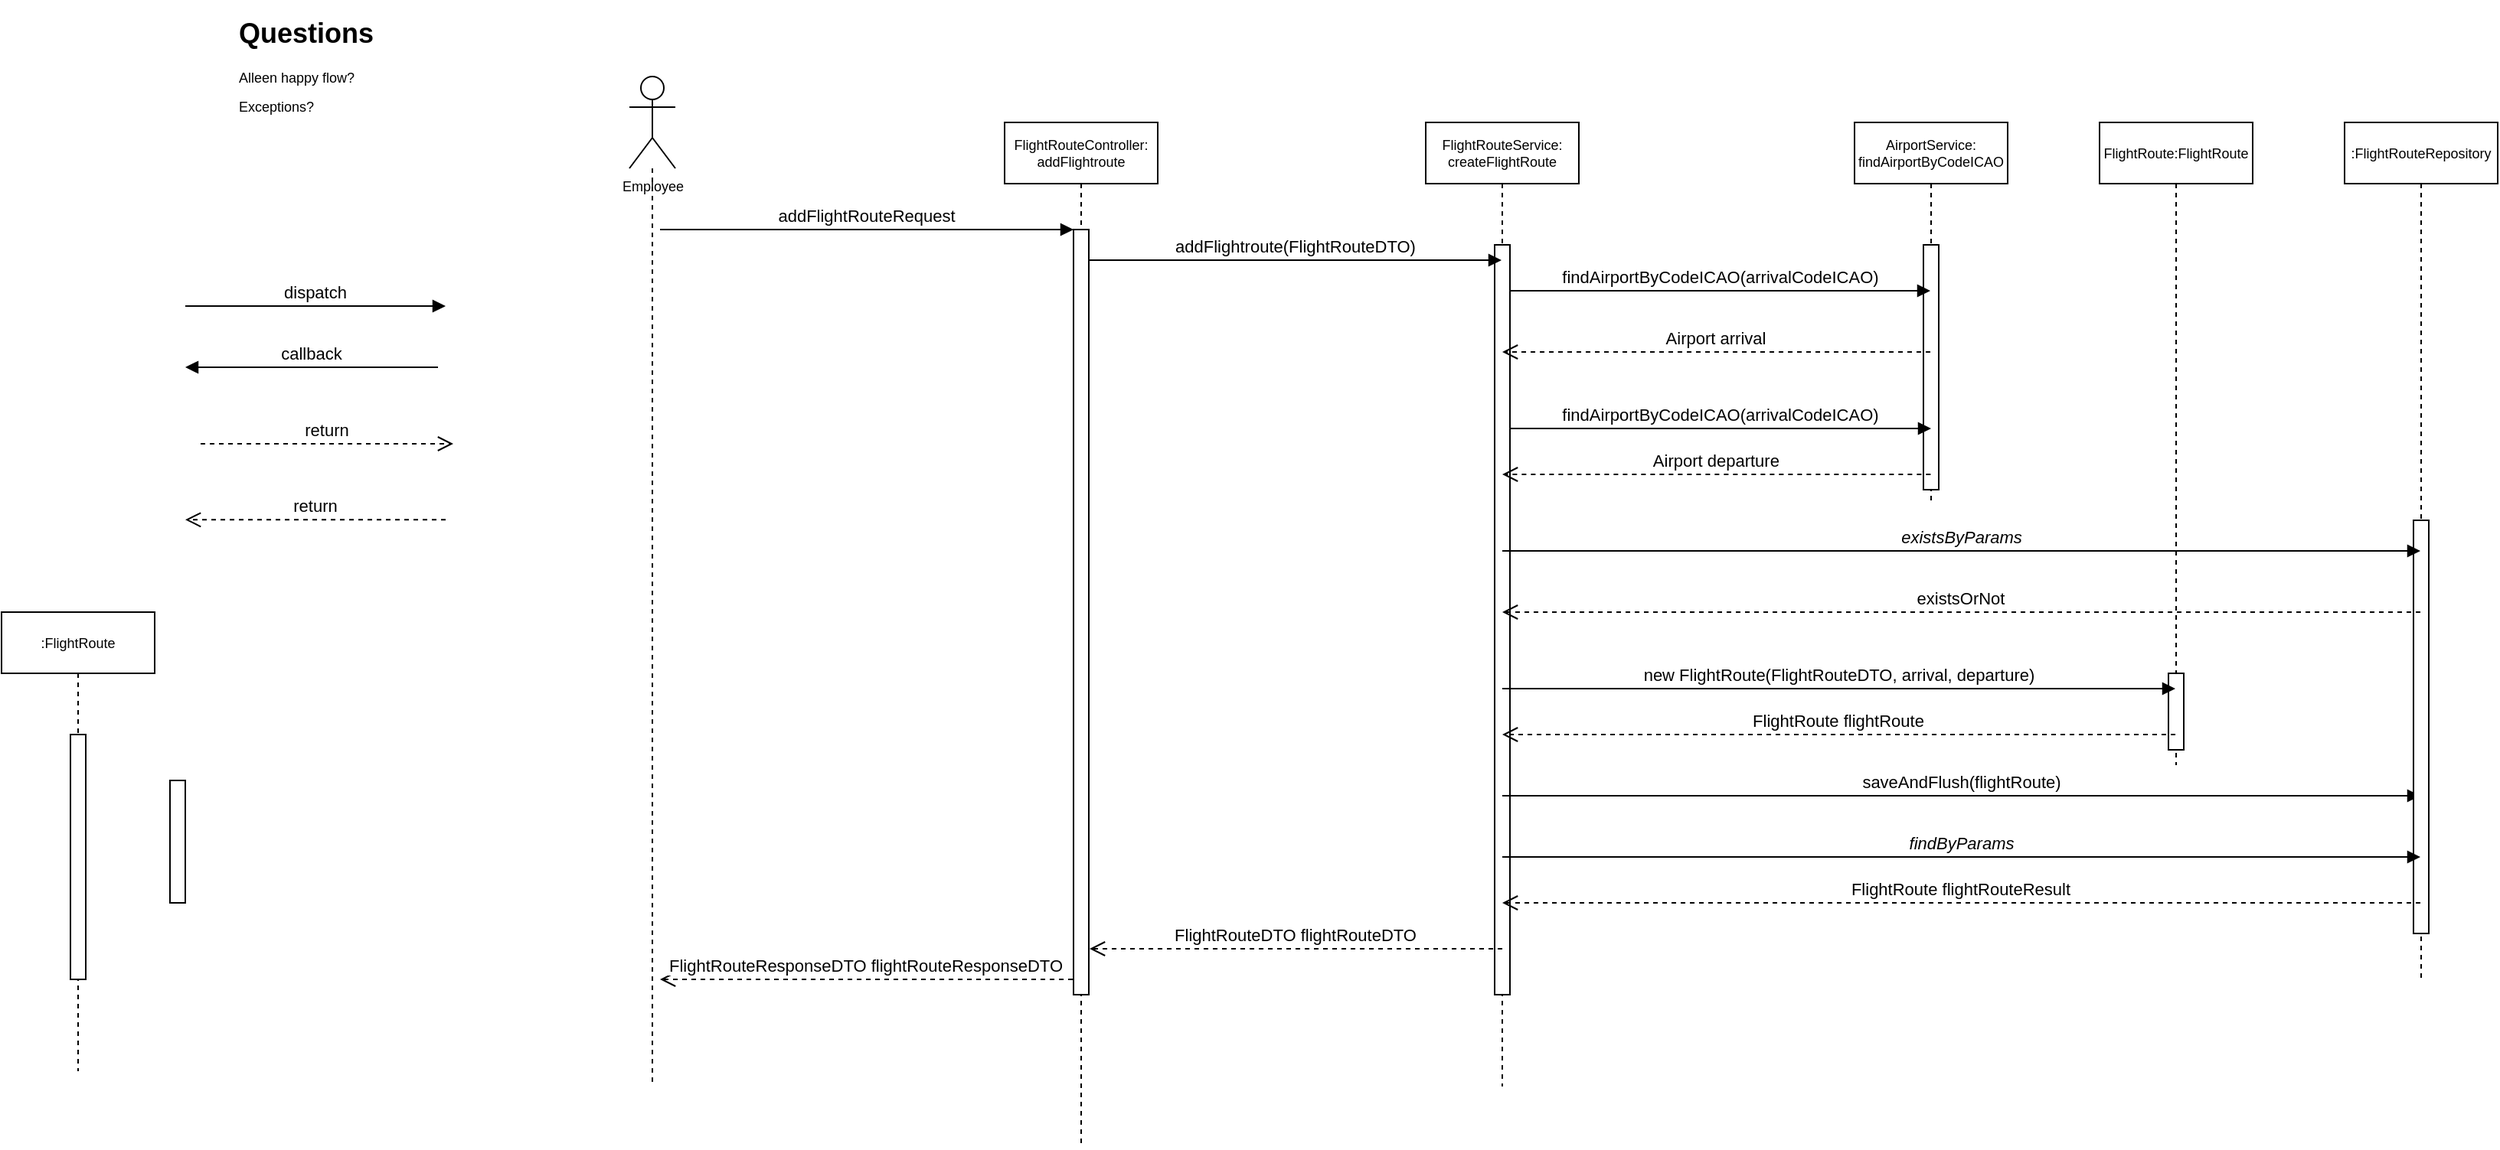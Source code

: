 <mxfile version="14.7.4" type="embed"><diagram id="kgpKYQtTHZ0yAKxKKP6v" name="Page-1"><mxGraphModel dx="1467" dy="1069" grid="1" gridSize="10" guides="1" tooltips="1" connect="1" arrows="1" fold="1" page="1" pageScale="1" pageWidth="2339" pageHeight="3300" math="0" shadow="0"><root><mxCell id="0"/><mxCell id="1" parent="0"/><mxCell id="3nuBFxr9cyL0pnOWT2aG-1" value="FlightRouteController:&#10;addFlightroute" style="shape=umlLifeline;perimeter=lifelinePerimeter;container=1;collapsible=0;recursiveResize=0;rounded=0;shadow=0;strokeWidth=1;fontSize=9;" parent="1" vertex="1"><mxGeometry x="845" y="320" width="100" height="670" as="geometry"/></mxCell><mxCell id="3nuBFxr9cyL0pnOWT2aG-2" value="" style="points=[];perimeter=orthogonalPerimeter;rounded=0;shadow=0;strokeWidth=1;" parent="3nuBFxr9cyL0pnOWT2aG-1" vertex="1"><mxGeometry x="45" y="70" width="10" height="500" as="geometry"/></mxCell><mxCell id="3nuBFxr9cyL0pnOWT2aG-3" value="addFlightRouteRequest" style="verticalAlign=bottom;startArrow=none;endArrow=block;startSize=8;shadow=0;strokeWidth=1;startFill=0;" parent="3nuBFxr9cyL0pnOWT2aG-1" target="3nuBFxr9cyL0pnOWT2aG-2" edge="1"><mxGeometry relative="1" as="geometry"><mxPoint x="-225" y="70" as="sourcePoint"/></mxGeometry></mxCell><mxCell id="3nuBFxr9cyL0pnOWT2aG-5" value="FlightRouteService:&#10;createFlightRoute" style="shape=umlLifeline;perimeter=lifelinePerimeter;container=1;collapsible=0;recursiveResize=0;rounded=0;shadow=0;strokeWidth=1;fontSize=9;" parent="1" vertex="1"><mxGeometry x="1120" y="320" width="100" height="630" as="geometry"/></mxCell><mxCell id="3nuBFxr9cyL0pnOWT2aG-6" value="" style="points=[];perimeter=orthogonalPerimeter;rounded=0;shadow=0;strokeWidth=1;" parent="3nuBFxr9cyL0pnOWT2aG-5" vertex="1"><mxGeometry x="45" y="80" width="10" height="490" as="geometry"/></mxCell><mxCell id="Fd8FxSf_azzKfpY1bieM-28" value="saveAndFlush(flightRoute)" style="verticalAlign=bottom;endArrow=block;shadow=0;strokeWidth=1;fontStyle=0" parent="3nuBFxr9cyL0pnOWT2aG-5" target="Fd8FxSf_azzKfpY1bieM-4" edge="1"><mxGeometry relative="1" as="geometry"><mxPoint x="50.0" y="440.0" as="sourcePoint"/><mxPoint x="600" y="440" as="targetPoint"/><Array as="points"><mxPoint x="185.19" y="440"/></Array></mxGeometry></mxCell><mxCell id="Fd8FxSf_azzKfpY1bieM-1" value="FlightRoute:FlightRoute" style="shape=umlLifeline;perimeter=lifelinePerimeter;container=1;collapsible=0;recursiveResize=0;rounded=0;shadow=0;strokeWidth=1;fontSize=9;" parent="1" vertex="1"><mxGeometry x="1560" y="320" width="100" height="420" as="geometry"/></mxCell><mxCell id="Fd8FxSf_azzKfpY1bieM-2" value="" style="points=[];perimeter=orthogonalPerimeter;rounded=0;shadow=0;strokeWidth=1;" parent="Fd8FxSf_azzKfpY1bieM-1" vertex="1"><mxGeometry x="45" y="360" width="10" height="50" as="geometry"/></mxCell><mxCell id="Fd8FxSf_azzKfpY1bieM-3" value="" style="points=[];perimeter=orthogonalPerimeter;rounded=0;shadow=0;strokeWidth=1;" parent="1" vertex="1"><mxGeometry x="300" y="750" width="10" height="80" as="geometry"/></mxCell><mxCell id="Fd8FxSf_azzKfpY1bieM-4" value=":FlightRouteRepository" style="shape=umlLifeline;perimeter=lifelinePerimeter;container=1;collapsible=0;recursiveResize=0;rounded=0;shadow=0;strokeWidth=1;fontSize=9;" parent="1" vertex="1"><mxGeometry x="1720" y="320" width="100" height="560" as="geometry"/></mxCell><mxCell id="Fd8FxSf_azzKfpY1bieM-5" value="" style="points=[];perimeter=orthogonalPerimeter;rounded=0;shadow=0;strokeWidth=1;" parent="Fd8FxSf_azzKfpY1bieM-4" vertex="1"><mxGeometry x="45" y="260" width="10" height="270" as="geometry"/></mxCell><mxCell id="Fd8FxSf_azzKfpY1bieM-6" value=":FlightRoute" style="shape=umlLifeline;perimeter=lifelinePerimeter;container=1;collapsible=0;recursiveResize=0;rounded=0;shadow=0;strokeWidth=1;fontSize=9;" parent="1" vertex="1"><mxGeometry x="190" y="640" width="100" height="300" as="geometry"/></mxCell><mxCell id="Fd8FxSf_azzKfpY1bieM-7" value="" style="points=[];perimeter=orthogonalPerimeter;rounded=0;shadow=0;strokeWidth=1;" parent="Fd8FxSf_azzKfpY1bieM-6" vertex="1"><mxGeometry x="45" y="80" width="10" height="160" as="geometry"/></mxCell><mxCell id="Fd8FxSf_azzKfpY1bieM-11" value="dispatch" style="verticalAlign=bottom;endArrow=block;entryX=0;entryY=0;shadow=0;strokeWidth=1;" parent="1" edge="1"><mxGeometry relative="1" as="geometry"><mxPoint x="310" y="440" as="sourcePoint"/><mxPoint x="480" y="440.0" as="targetPoint"/><Array as="points"><mxPoint x="450" y="440"/></Array></mxGeometry></mxCell><mxCell id="Fd8FxSf_azzKfpY1bieM-12" value="callback" style="verticalAlign=bottom;endArrow=block;entryX=1;entryY=0;shadow=0;strokeWidth=1;" parent="1" edge="1"><mxGeometry relative="1" as="geometry"><mxPoint x="475" y="480" as="sourcePoint"/><mxPoint x="310" y="480" as="targetPoint"/></mxGeometry></mxCell><mxCell id="Fd8FxSf_azzKfpY1bieM-13" value="return" style="verticalAlign=bottom;endArrow=open;dashed=1;endSize=8;exitX=1;exitY=0.95;shadow=0;strokeWidth=1;" parent="1" edge="1"><mxGeometry relative="1" as="geometry"><mxPoint x="485" y="530" as="targetPoint"/><mxPoint x="320" y="530" as="sourcePoint"/></mxGeometry></mxCell><mxCell id="Fd8FxSf_azzKfpY1bieM-14" value="return" style="verticalAlign=bottom;endArrow=open;dashed=1;endSize=8;exitX=0;exitY=0.95;shadow=0;strokeWidth=1;" parent="1" edge="1"><mxGeometry relative="1" as="geometry"><mxPoint x="310" y="579.66" as="targetPoint"/><mxPoint x="480" y="579.66" as="sourcePoint"/></mxGeometry></mxCell><mxCell id="Fd8FxSf_azzKfpY1bieM-15" value="addFlightroute(FlightRouteDTO)" style="verticalAlign=bottom;endArrow=block;shadow=0;strokeWidth=1;" parent="1" source="3nuBFxr9cyL0pnOWT2aG-2" target="3nuBFxr9cyL0pnOWT2aG-5" edge="1"><mxGeometry relative="1" as="geometry"><mxPoint x="920.0" y="650.0" as="sourcePoint"/><mxPoint x="1160" y="410" as="targetPoint"/><Array as="points"><mxPoint x="1000" y="410"/></Array></mxGeometry></mxCell><mxCell id="Fd8FxSf_azzKfpY1bieM-16" value="AirportService:&#10;findAirportByCodeICAO" style="shape=umlLifeline;perimeter=lifelinePerimeter;container=1;collapsible=0;recursiveResize=0;rounded=0;shadow=0;strokeWidth=1;fontSize=9;" parent="1" vertex="1"><mxGeometry x="1400" y="320" width="100" height="250" as="geometry"/></mxCell><mxCell id="Fd8FxSf_azzKfpY1bieM-17" value="" style="points=[];perimeter=orthogonalPerimeter;rounded=0;shadow=0;strokeWidth=1;" parent="Fd8FxSf_azzKfpY1bieM-16" vertex="1"><mxGeometry x="45" y="80" width="10" height="160" as="geometry"/></mxCell><mxCell id="Fd8FxSf_azzKfpY1bieM-18" value="findAirportByCodeICAO(arrivalCodeICAO)" style="verticalAlign=bottom;endArrow=block;shadow=0;strokeWidth=1;" parent="1" source="3nuBFxr9cyL0pnOWT2aG-6" target="Fd8FxSf_azzKfpY1bieM-16" edge="1"><mxGeometry relative="1" as="geometry"><mxPoint x="1200" y="550" as="sourcePoint"/><mxPoint x="1420" y="430" as="targetPoint"/><Array as="points"><mxPoint x="1290" y="430"/></Array></mxGeometry></mxCell><mxCell id="Fd8FxSf_azzKfpY1bieM-19" value="Airport arrival" style="verticalAlign=bottom;endArrow=open;dashed=1;endSize=8;shadow=0;strokeWidth=1;" parent="1" source="Fd8FxSf_azzKfpY1bieM-16" target="3nuBFxr9cyL0pnOWT2aG-5" edge="1"><mxGeometry relative="1" as="geometry"><mxPoint x="1230.0" y="450.0" as="targetPoint"/><mxPoint x="1400" y="450.0" as="sourcePoint"/><Array as="points"><mxPoint x="1330" y="470"/></Array></mxGeometry></mxCell><mxCell id="Fd8FxSf_azzKfpY1bieM-20" value="findAirportByCodeICAO(arrivalCodeICAO)" style="verticalAlign=bottom;endArrow=block;shadow=0;strokeWidth=1;entryX=0.5;entryY=0.75;entryDx=0;entryDy=0;entryPerimeter=0;" parent="1" source="3nuBFxr9cyL0pnOWT2aG-6" target="Fd8FxSf_azzKfpY1bieM-17" edge="1"><mxGeometry relative="1" as="geometry"><mxPoint x="1185" y="520" as="sourcePoint"/><mxPoint x="1440" y="520" as="targetPoint"/><Array as="points"><mxPoint x="1300" y="520"/></Array></mxGeometry></mxCell><mxCell id="Fd8FxSf_azzKfpY1bieM-21" value="Airport departure" style="verticalAlign=bottom;endArrow=open;dashed=1;endSize=8;shadow=0;strokeWidth=1;" parent="1" edge="1"><mxGeometry relative="1" as="geometry"><mxPoint x="1170.0" y="550" as="targetPoint"/><mxPoint x="1449.69" y="550" as="sourcePoint"/></mxGeometry></mxCell><mxCell id="Fd8FxSf_azzKfpY1bieM-22" value="existsByParams" style="verticalAlign=bottom;endArrow=block;shadow=0;strokeWidth=1;fontStyle=2" parent="1" target="Fd8FxSf_azzKfpY1bieM-4" edge="1"><mxGeometry relative="1" as="geometry"><mxPoint x="1170" y="600" as="sourcePoint"/><mxPoint x="1444.5" y="600" as="targetPoint"/><Array as="points"><mxPoint x="1285" y="600"/></Array></mxGeometry></mxCell><mxCell id="Fd8FxSf_azzKfpY1bieM-24" value="existsOrNot" style="verticalAlign=bottom;endArrow=open;dashed=1;endSize=8;shadow=0;strokeWidth=1;" parent="1" source="Fd8FxSf_azzKfpY1bieM-4" target="3nuBFxr9cyL0pnOWT2aG-5" edge="1"><mxGeometry relative="1" as="geometry"><mxPoint x="1200.0" y="640" as="targetPoint"/><mxPoint x="1479.69" y="640" as="sourcePoint"/><Array as="points"><mxPoint x="1390" y="640"/></Array></mxGeometry></mxCell><mxCell id="Fd8FxSf_azzKfpY1bieM-25" value="&lt;h1&gt;Questions&lt;/h1&gt;&lt;p&gt;Alleen happy flow?&lt;/p&gt;&lt;p&gt;Exceptions?&lt;/p&gt;" style="text;html=1;strokeColor=none;fillColor=none;spacing=5;spacingTop=-20;whiteSpace=wrap;overflow=hidden;rounded=0;sketch=0;fontSize=9;" parent="1" vertex="1"><mxGeometry x="340" y="250" width="190" height="120" as="geometry"/></mxCell><mxCell id="Fd8FxSf_azzKfpY1bieM-26" value="new FlightRoute(FlightRouteDTO, arrival, departure)" style="verticalAlign=bottom;endArrow=block;shadow=0;strokeWidth=1;fontStyle=0" parent="1" source="3nuBFxr9cyL0pnOWT2aG-5" target="Fd8FxSf_azzKfpY1bieM-1" edge="1"><mxGeometry relative="1" as="geometry"><mxPoint x="1190" y="690" as="sourcePoint"/><mxPoint x="1789.5" y="690" as="targetPoint"/><Array as="points"><mxPoint x="1305" y="690"/></Array></mxGeometry></mxCell><mxCell id="Fd8FxSf_azzKfpY1bieM-27" value="FlightRoute flightRoute" style="verticalAlign=bottom;endArrow=open;dashed=1;endSize=8;shadow=0;strokeWidth=1;" parent="1" source="Fd8FxSf_azzKfpY1bieM-1" edge="1"><mxGeometry relative="1" as="geometry"><mxPoint x="1170.0" y="720" as="targetPoint"/><mxPoint x="1449.69" y="720" as="sourcePoint"/></mxGeometry></mxCell><mxCell id="Fd8FxSf_azzKfpY1bieM-29" value="findByParams" style="verticalAlign=bottom;endArrow=block;shadow=0;strokeWidth=1;fontStyle=2" parent="1" edge="1"><mxGeometry relative="1" as="geometry"><mxPoint x="1170" y="800" as="sourcePoint"/><mxPoint x="1769.5" y="800" as="targetPoint"/><Array as="points"><mxPoint x="1285" y="800"/></Array></mxGeometry></mxCell><mxCell id="Fd8FxSf_azzKfpY1bieM-30" value="FlightRoute flightRouteResult" style="verticalAlign=bottom;endArrow=open;dashed=1;endSize=8;shadow=0;strokeWidth=1;" parent="1" source="Fd8FxSf_azzKfpY1bieM-4" edge="1"><mxGeometry relative="1" as="geometry"><mxPoint x="1170.0" y="830.0" as="targetPoint"/><mxPoint x="1609.5" y="830.0" as="sourcePoint"/></mxGeometry></mxCell><mxCell id="Fd8FxSf_azzKfpY1bieM-31" value="FlightRouteDTO flightRouteDTO" style="verticalAlign=bottom;endArrow=open;dashed=1;endSize=8;shadow=0;strokeWidth=1;" parent="1" edge="1"><mxGeometry relative="1" as="geometry"><mxPoint x="900.5" y="860.0" as="targetPoint"/><mxPoint x="1170" y="860" as="sourcePoint"/></mxGeometry></mxCell><mxCell id="Fd8FxSf_azzKfpY1bieM-32" value="FlightRouteResponseDTO flightRouteResponseDTO" style="verticalAlign=bottom;endArrow=open;dashed=1;endSize=8;shadow=0;strokeWidth=1;" parent="1" edge="1"><mxGeometry relative="1" as="geometry"><mxPoint x="620.0" y="880.0" as="targetPoint"/><mxPoint x="889.5" y="880.0" as="sourcePoint"/></mxGeometry></mxCell><mxCell id="Fd8FxSf_azzKfpY1bieM-37" style="edgeStyle=orthogonalEdgeStyle;curved=0;rounded=1;sketch=0;orthogonalLoop=1;jettySize=auto;html=1;fontSize=9;endArrow=none;endFill=0;dashed=1;" parent="1" source="Fd8FxSf_azzKfpY1bieM-36" edge="1"><mxGeometry relative="1" as="geometry"><mxPoint x="615.0" y="950.0" as="targetPoint"/></mxGeometry></mxCell><mxCell id="Fd8FxSf_azzKfpY1bieM-36" value="Employee" style="shape=umlActor;verticalLabelPosition=bottom;verticalAlign=top;html=1;outlineConnect=0;rounded=0;sketch=0;fontSize=9;" parent="1" vertex="1"><mxGeometry x="600" y="290" width="30" height="60" as="geometry"/></mxCell></root></mxGraphModel></diagram></mxfile>